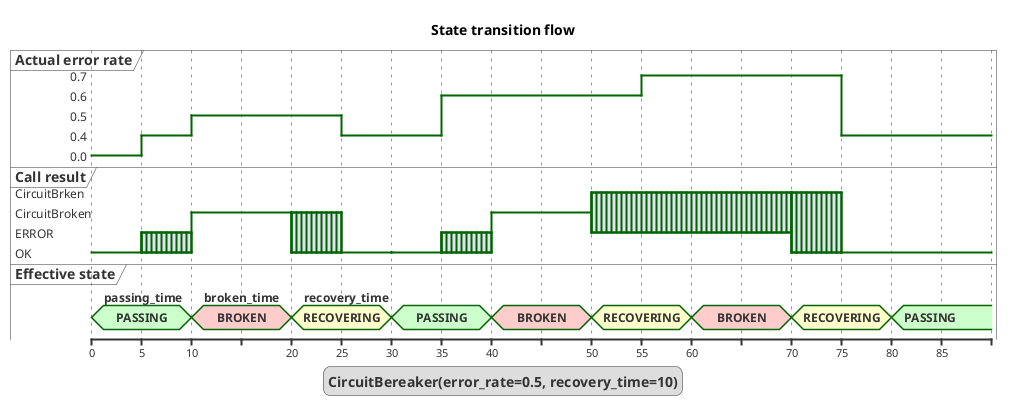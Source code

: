 @startuml
title: State transition flow

legend
CircuitBereaker(error_rate=0.5, recovery_time=10)
end legend

robust "Actual error rate" as err
robust "Call result" as cr
concise "Effective state" as es

@0
es is PASSING #ccffcc: passing_time
cr is OK
err is 0.0

@+5
err is 0.4
cr is {OK,ERROR}
@+5
err is 0.5
es is BROKEN #ffcccc: broken_time
cr is CircuitBroken

@+10
es is RECOVERING #ffffcc: recovery_time
cr is {OK,CircuitBroken}

@+5
err is 0.4
cr is OK

@+5
es is PASSING #ccffcc
cr is OK

@+5
err is 0.6
cr is {OK,ERROR}

@+5
es is BROKEN #ffcccc
cr is CircuitBroken

@+10
es is RECOVERING #ffffcc
cr is {ERROR,CircuitBrken}

@+5
err is 0.7

@+5
es is BROKEN #ffcccc

@+10
es is RECOVERING #ffffcc
cr is {OK,CircuitBrken}

@+5
err is 0.4
cr is OK

@+5
es is PASSING #ccffcc

@+5

@enduml
